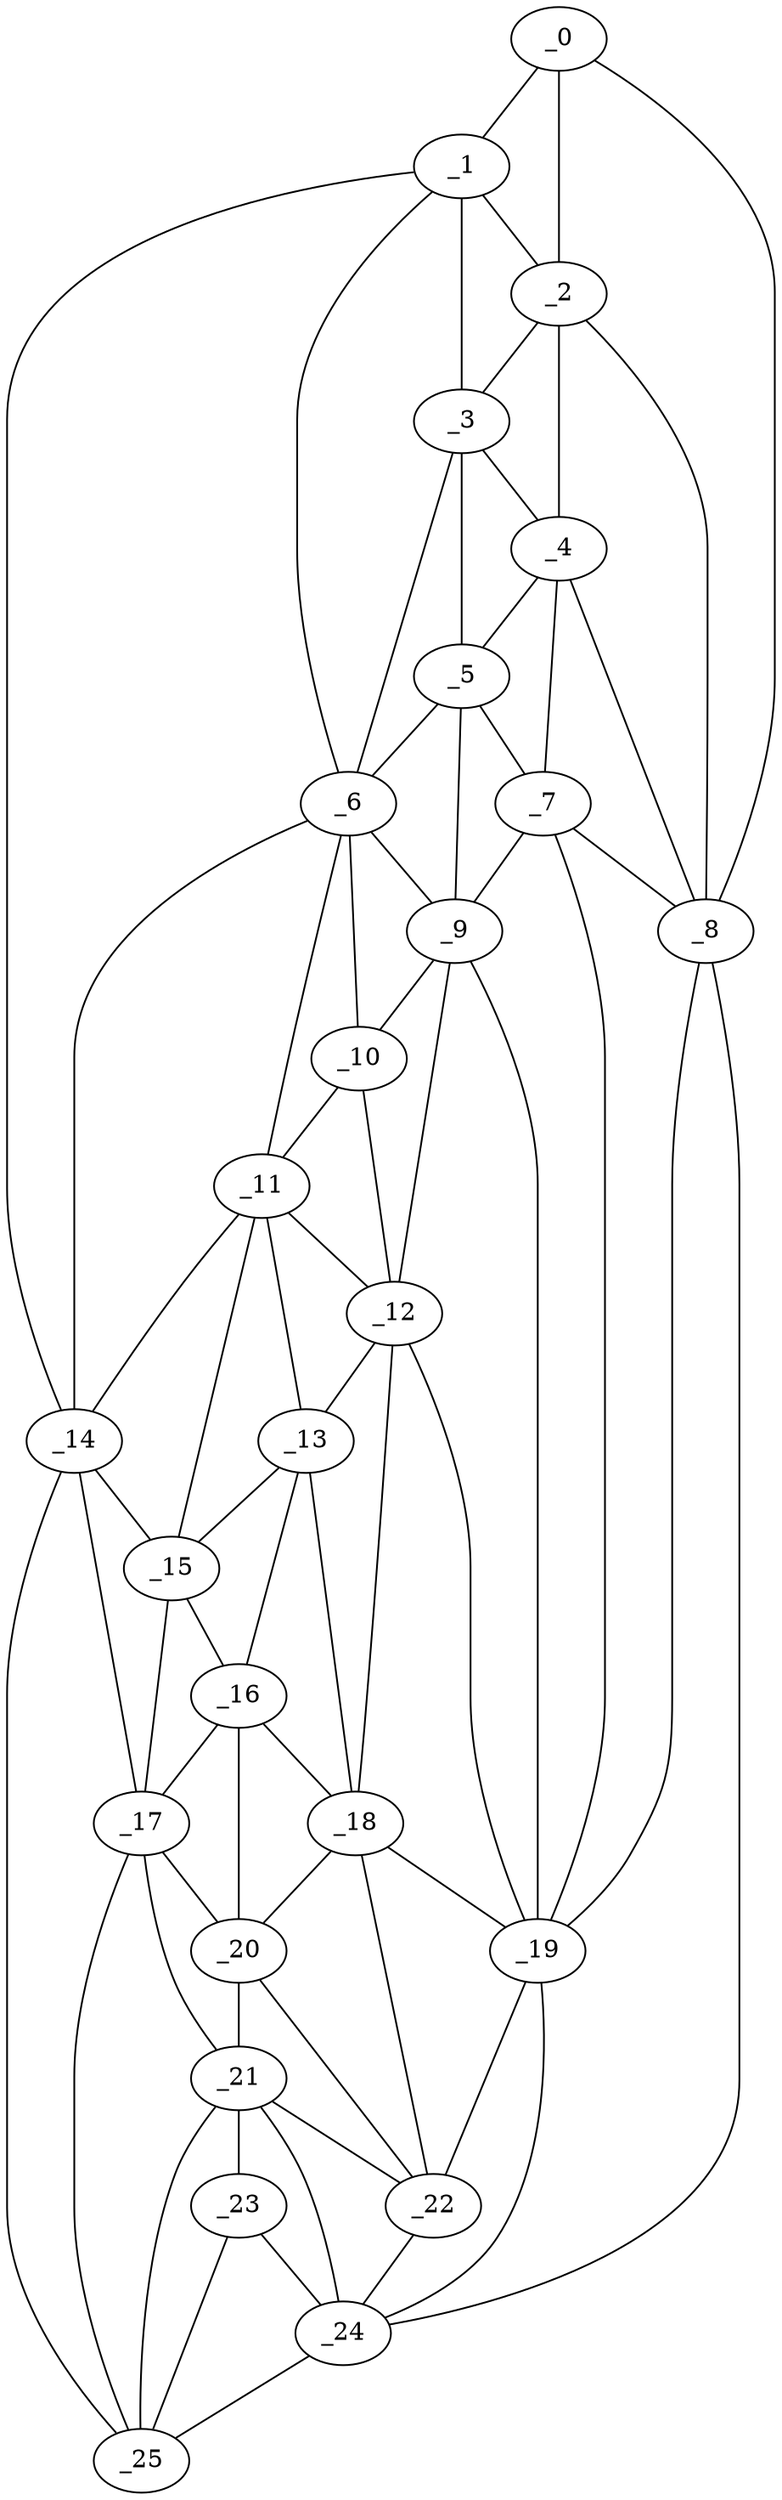 graph "obj84__115.gxl" {
	_0	 [x=5,
		y=102];
	_1	 [x=7,
		y=76];
	_0 -- _1	 [valence=1];
	_2	 [x=33,
		y=72];
	_0 -- _2	 [valence=1];
	_8	 [x=56,
		y=109];
	_0 -- _8	 [valence=1];
	_1 -- _2	 [valence=2];
	_3	 [x=39,
		y=67];
	_1 -- _3	 [valence=2];
	_6	 [x=54,
		y=53];
	_1 -- _6	 [valence=1];
	_14	 [x=77,
		y=18];
	_1 -- _14	 [valence=1];
	_2 -- _3	 [valence=1];
	_4	 [x=46,
		y=73];
	_2 -- _4	 [valence=1];
	_2 -- _8	 [valence=2];
	_3 -- _4	 [valence=2];
	_5	 [x=50,
		y=68];
	_3 -- _5	 [valence=1];
	_3 -- _6	 [valence=1];
	_4 -- _5	 [valence=2];
	_7	 [x=55,
		y=71];
	_4 -- _7	 [valence=2];
	_4 -- _8	 [valence=2];
	_5 -- _6	 [valence=2];
	_5 -- _7	 [valence=2];
	_9	 [x=60,
		y=59];
	_5 -- _9	 [valence=2];
	_6 -- _9	 [valence=1];
	_10	 [x=61,
		y=49];
	_6 -- _10	 [valence=1];
	_11	 [x=69,
		y=40];
	_6 -- _11	 [valence=1];
	_6 -- _14	 [valence=2];
	_7 -- _8	 [valence=1];
	_7 -- _9	 [valence=2];
	_19	 [x=97,
		y=68];
	_7 -- _19	 [valence=2];
	_8 -- _19	 [valence=1];
	_24	 [x=122,
		y=48];
	_8 -- _24	 [valence=1];
	_9 -- _10	 [valence=2];
	_12	 [x=73,
		y=47];
	_9 -- _12	 [valence=1];
	_9 -- _19	 [valence=2];
	_10 -- _11	 [valence=1];
	_10 -- _12	 [valence=2];
	_11 -- _12	 [valence=2];
	_13	 [x=76,
		y=42];
	_11 -- _13	 [valence=2];
	_11 -- _14	 [valence=2];
	_15	 [x=77,
		y=32];
	_11 -- _15	 [valence=2];
	_12 -- _13	 [valence=1];
	_18	 [x=97,
		y=53];
	_12 -- _18	 [valence=2];
	_12 -- _19	 [valence=2];
	_13 -- _15	 [valence=1];
	_16	 [x=88,
		y=34];
	_13 -- _16	 [valence=2];
	_13 -- _18	 [valence=1];
	_14 -- _15	 [valence=2];
	_17	 [x=92,
		y=29];
	_14 -- _17	 [valence=2];
	_25	 [x=123,
		y=26];
	_14 -- _25	 [valence=1];
	_15 -- _16	 [valence=2];
	_15 -- _17	 [valence=2];
	_16 -- _17	 [valence=2];
	_16 -- _18	 [valence=1];
	_20	 [x=105,
		y=46];
	_16 -- _20	 [valence=2];
	_17 -- _20	 [valence=2];
	_21	 [x=112,
		y=40];
	_17 -- _21	 [valence=2];
	_17 -- _25	 [valence=2];
	_18 -- _19	 [valence=2];
	_18 -- _20	 [valence=2];
	_22	 [x=113,
		y=54];
	_18 -- _22	 [valence=2];
	_19 -- _22	 [valence=2];
	_19 -- _24	 [valence=2];
	_20 -- _21	 [valence=2];
	_20 -- _22	 [valence=1];
	_21 -- _22	 [valence=2];
	_23	 [x=120,
		y=36];
	_21 -- _23	 [valence=2];
	_21 -- _24	 [valence=1];
	_21 -- _25	 [valence=1];
	_22 -- _24	 [valence=2];
	_23 -- _24	 [valence=2];
	_23 -- _25	 [valence=1];
	_24 -- _25	 [valence=1];
}
